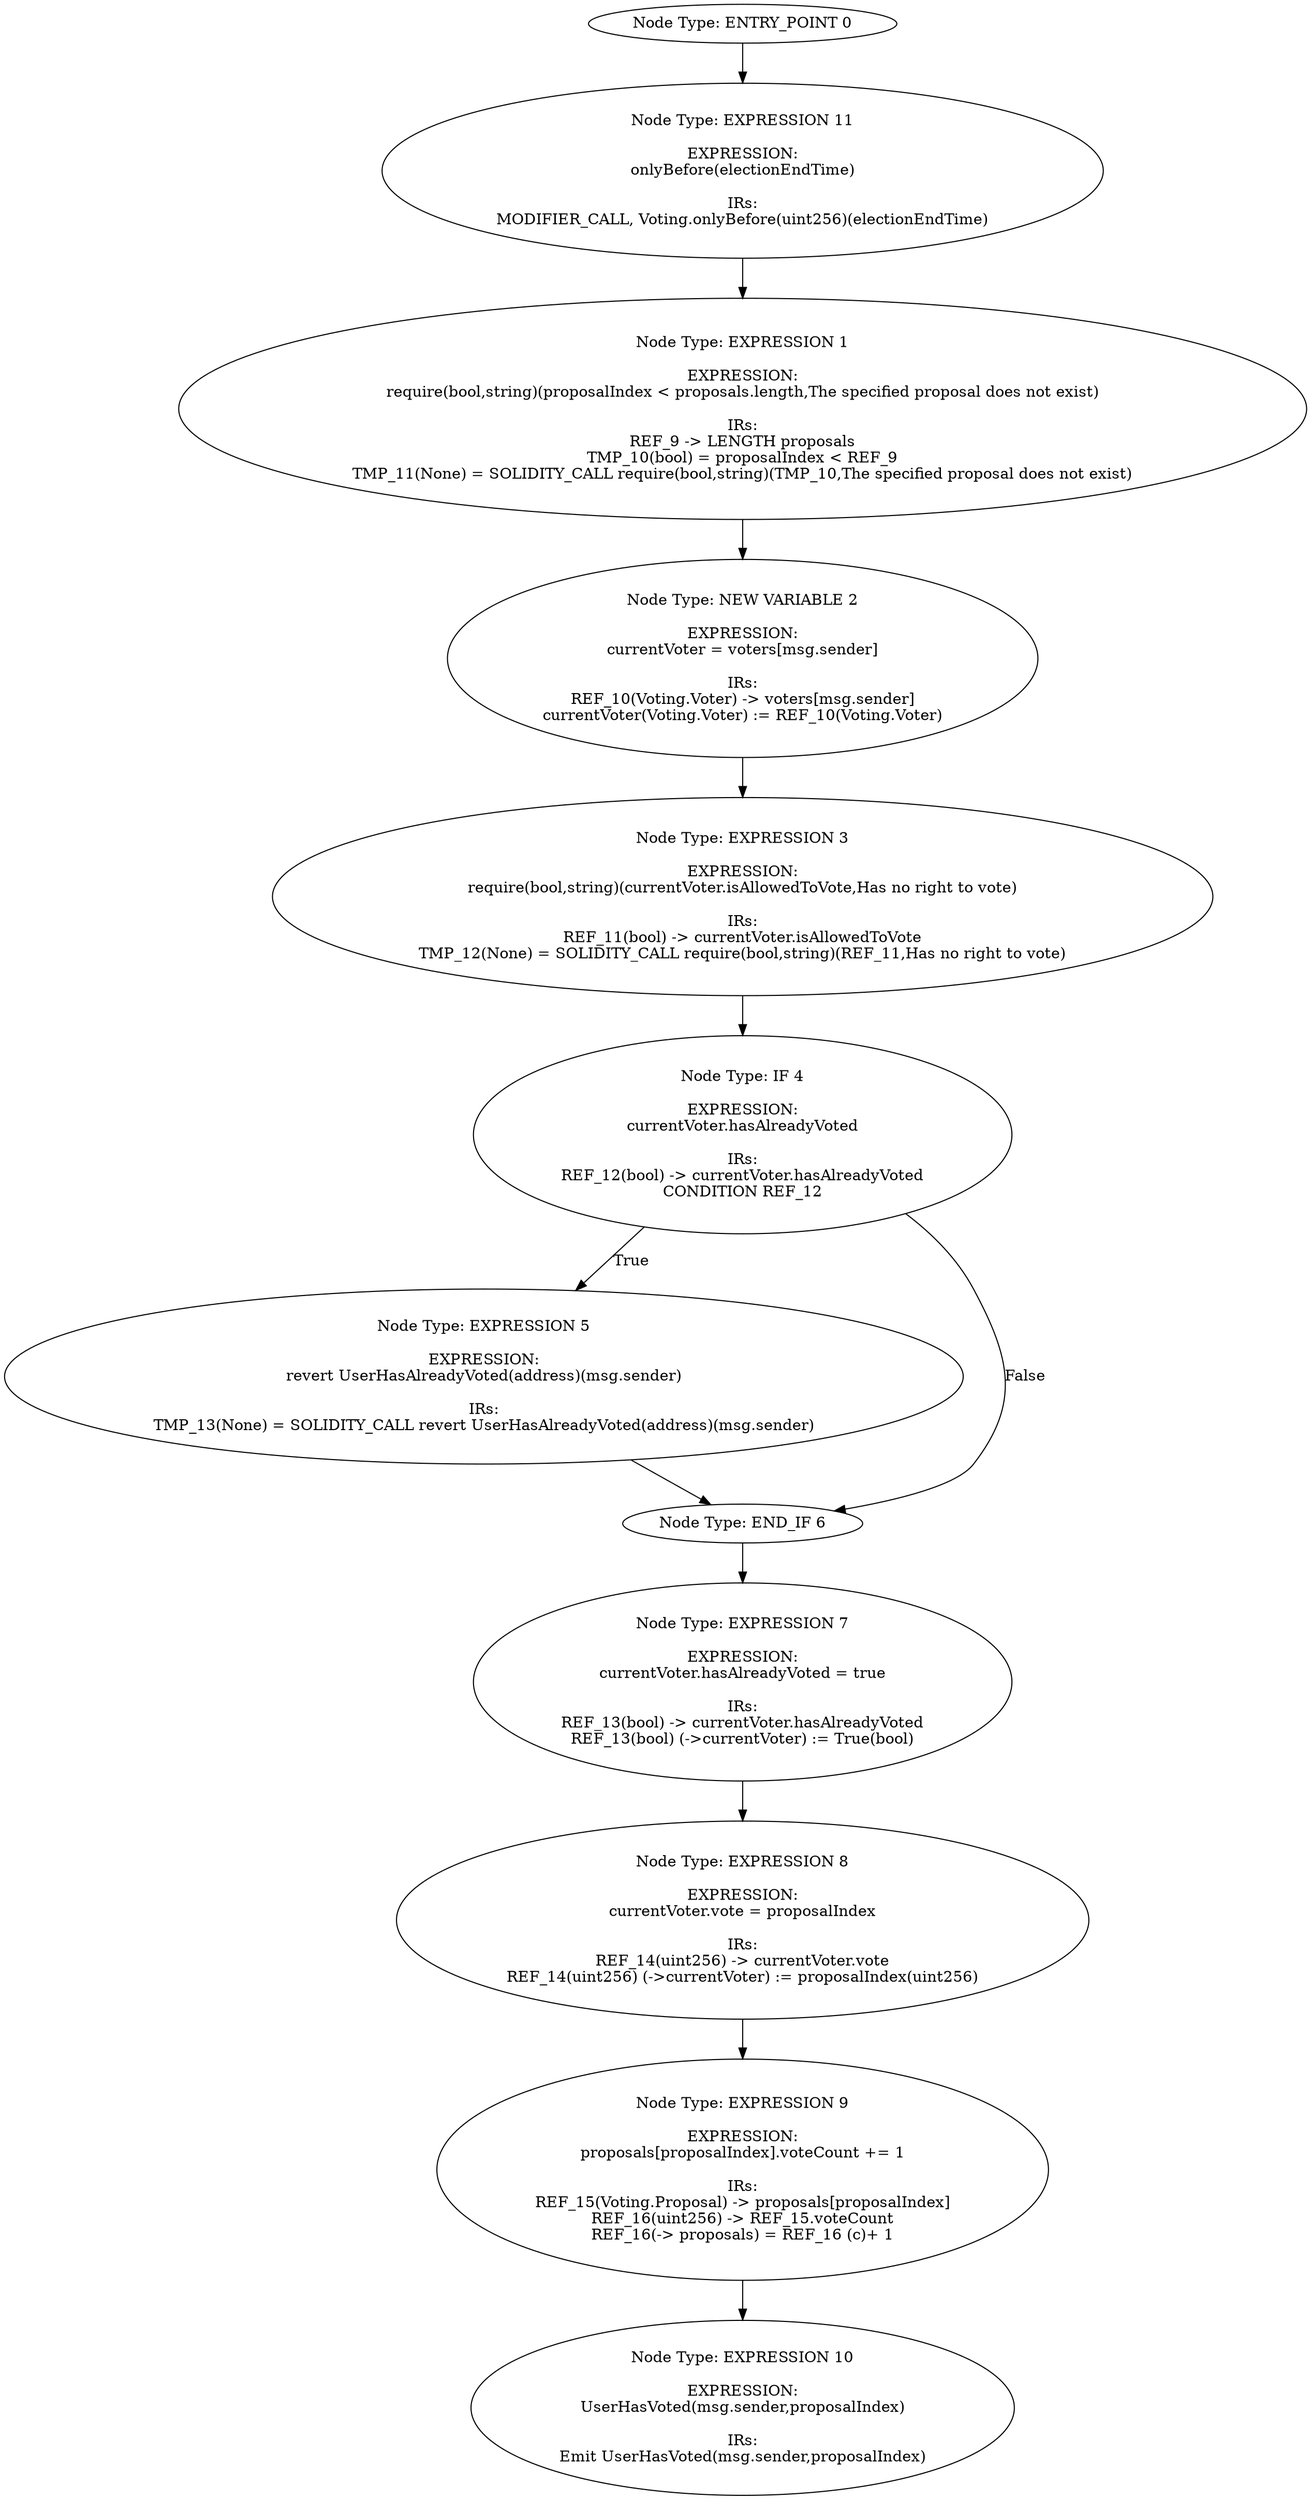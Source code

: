 digraph{
0[label="Node Type: ENTRY_POINT 0
"];
0->11;
1[label="Node Type: EXPRESSION 1

EXPRESSION:
require(bool,string)(proposalIndex < proposals.length,The specified proposal does not exist)

IRs:
REF_9 -> LENGTH proposals
TMP_10(bool) = proposalIndex < REF_9
TMP_11(None) = SOLIDITY_CALL require(bool,string)(TMP_10,The specified proposal does not exist)"];
1->2;
2[label="Node Type: NEW VARIABLE 2

EXPRESSION:
currentVoter = voters[msg.sender]

IRs:
REF_10(Voting.Voter) -> voters[msg.sender]
currentVoter(Voting.Voter) := REF_10(Voting.Voter)"];
2->3;
3[label="Node Type: EXPRESSION 3

EXPRESSION:
require(bool,string)(currentVoter.isAllowedToVote,Has no right to vote)

IRs:
REF_11(bool) -> currentVoter.isAllowedToVote
TMP_12(None) = SOLIDITY_CALL require(bool,string)(REF_11,Has no right to vote)"];
3->4;
4[label="Node Type: IF 4

EXPRESSION:
currentVoter.hasAlreadyVoted

IRs:
REF_12(bool) -> currentVoter.hasAlreadyVoted
CONDITION REF_12"];
4->5[label="True"];
4->6[label="False"];
5[label="Node Type: EXPRESSION 5

EXPRESSION:
revert UserHasAlreadyVoted(address)(msg.sender)

IRs:
TMP_13(None) = SOLIDITY_CALL revert UserHasAlreadyVoted(address)(msg.sender)"];
5->6;
6[label="Node Type: END_IF 6
"];
6->7;
7[label="Node Type: EXPRESSION 7

EXPRESSION:
currentVoter.hasAlreadyVoted = true

IRs:
REF_13(bool) -> currentVoter.hasAlreadyVoted
REF_13(bool) (->currentVoter) := True(bool)"];
7->8;
8[label="Node Type: EXPRESSION 8

EXPRESSION:
currentVoter.vote = proposalIndex

IRs:
REF_14(uint256) -> currentVoter.vote
REF_14(uint256) (->currentVoter) := proposalIndex(uint256)"];
8->9;
9[label="Node Type: EXPRESSION 9

EXPRESSION:
proposals[proposalIndex].voteCount += 1

IRs:
REF_15(Voting.Proposal) -> proposals[proposalIndex]
REF_16(uint256) -> REF_15.voteCount
REF_16(-> proposals) = REF_16 (c)+ 1"];
9->10;
10[label="Node Type: EXPRESSION 10

EXPRESSION:
UserHasVoted(msg.sender,proposalIndex)

IRs:
Emit UserHasVoted(msg.sender,proposalIndex)"];
11[label="Node Type: EXPRESSION 11

EXPRESSION:
onlyBefore(electionEndTime)

IRs:
MODIFIER_CALL, Voting.onlyBefore(uint256)(electionEndTime)"];
11->1;
}
